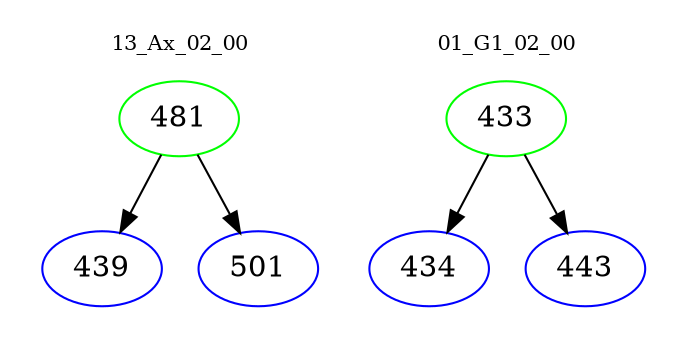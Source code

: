 digraph{
subgraph cluster_0 {
color = white
label = "13_Ax_02_00";
fontsize=10;
T0_481 [label="481", color="green"]
T0_481 -> T0_439 [color="black"]
T0_439 [label="439", color="blue"]
T0_481 -> T0_501 [color="black"]
T0_501 [label="501", color="blue"]
}
subgraph cluster_1 {
color = white
label = "01_G1_02_00";
fontsize=10;
T1_433 [label="433", color="green"]
T1_433 -> T1_434 [color="black"]
T1_434 [label="434", color="blue"]
T1_433 -> T1_443 [color="black"]
T1_443 [label="443", color="blue"]
}
}
